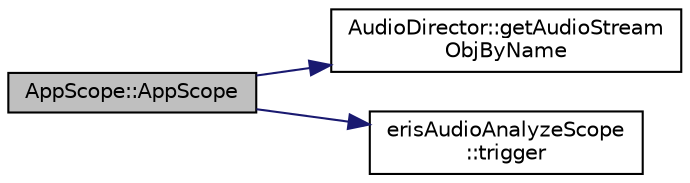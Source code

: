 digraph "AppScope::AppScope"
{
 // LATEX_PDF_SIZE
  edge [fontname="Helvetica",fontsize="10",labelfontname="Helvetica",labelfontsize="10"];
  node [fontname="Helvetica",fontsize="10",shape=record];
  rankdir="LR";
  Node1 [label="AppScope::AppScope",height=0.2,width=0.4,color="black", fillcolor="grey75", style="filled", fontcolor="black",tooltip=" "];
  Node1 -> Node2 [color="midnightblue",fontsize="10",style="solid",fontname="Helvetica"];
  Node2 [label="AudioDirector::getAudioStream\lObjByName",height=0.2,width=0.4,color="black", fillcolor="white", style="filled",URL="$class_audio_director.html#a578f1deac0695f2db3ba245aaedc62df",tooltip=" "];
  Node1 -> Node3 [color="midnightblue",fontsize="10",style="solid",fontname="Helvetica"];
  Node3 [label="erisAudioAnalyzeScope\l::trigger",height=0.2,width=0.4,color="black", fillcolor="white", style="filled",URL="$classeris_audio_analyze_scope.html#a5908af4a47b73f1850f106303ae071bd",tooltip=" "];
}
